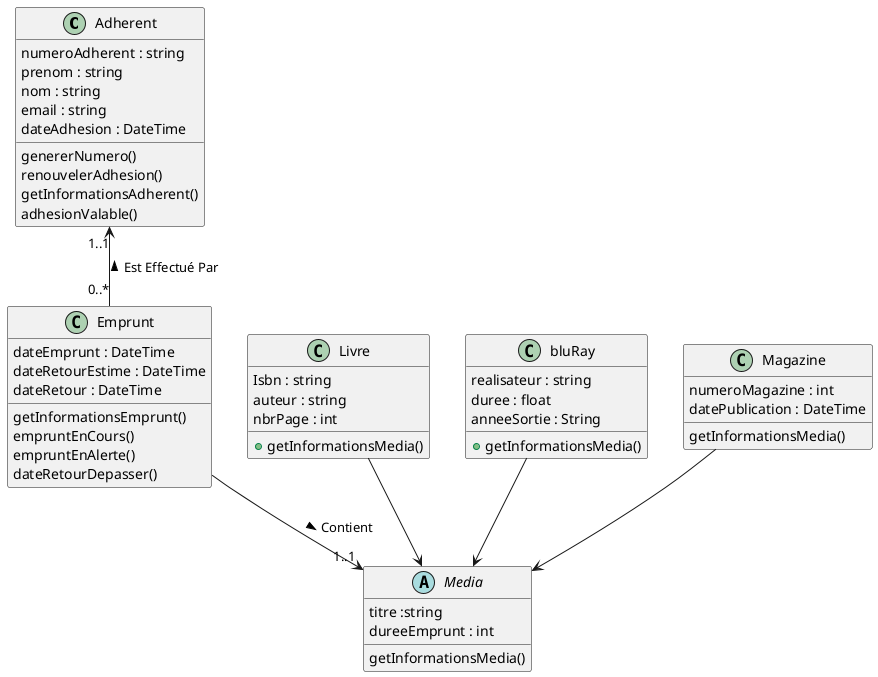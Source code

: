 @startuml

class Adherent {
 numeroAdherent : string
 prenom : string
 nom : string
 email : string
 dateAdhesion : DateTime
 genererNumero()
 renouvelerAdhesion()
 getInformationsAdherent()
 adhesionValable()
}
class Emprunt {
 dateEmprunt : DateTime
 dateRetourEstime : DateTime
 dateRetour : DateTime
 getInformationsEmprunt()
 empruntEnCours()
 empruntEnAlerte()
 dateRetourDepasser()
}

abstract class Media {
 titre :string
 dureeEmprunt : int
 getInformationsMedia()
}

class Livre {
 Isbn : string
 auteur : string
 nbrPage : int
+ getInformationsMedia()
}
class bluRay {
 realisateur : string
 duree : float
 anneeSortie : String
+ getInformationsMedia()
}
class Magazine {
 numeroMagazine : int
 datePublication : DateTime
 getInformationsMedia()
}
Adherent"1..1" <-- "0..*"Emprunt :< Est Effectué Par
Emprunt --> "1..1"Media :> Contient
Livre --> Media
bluRay --> Media
Magazine --> Media



@enduml